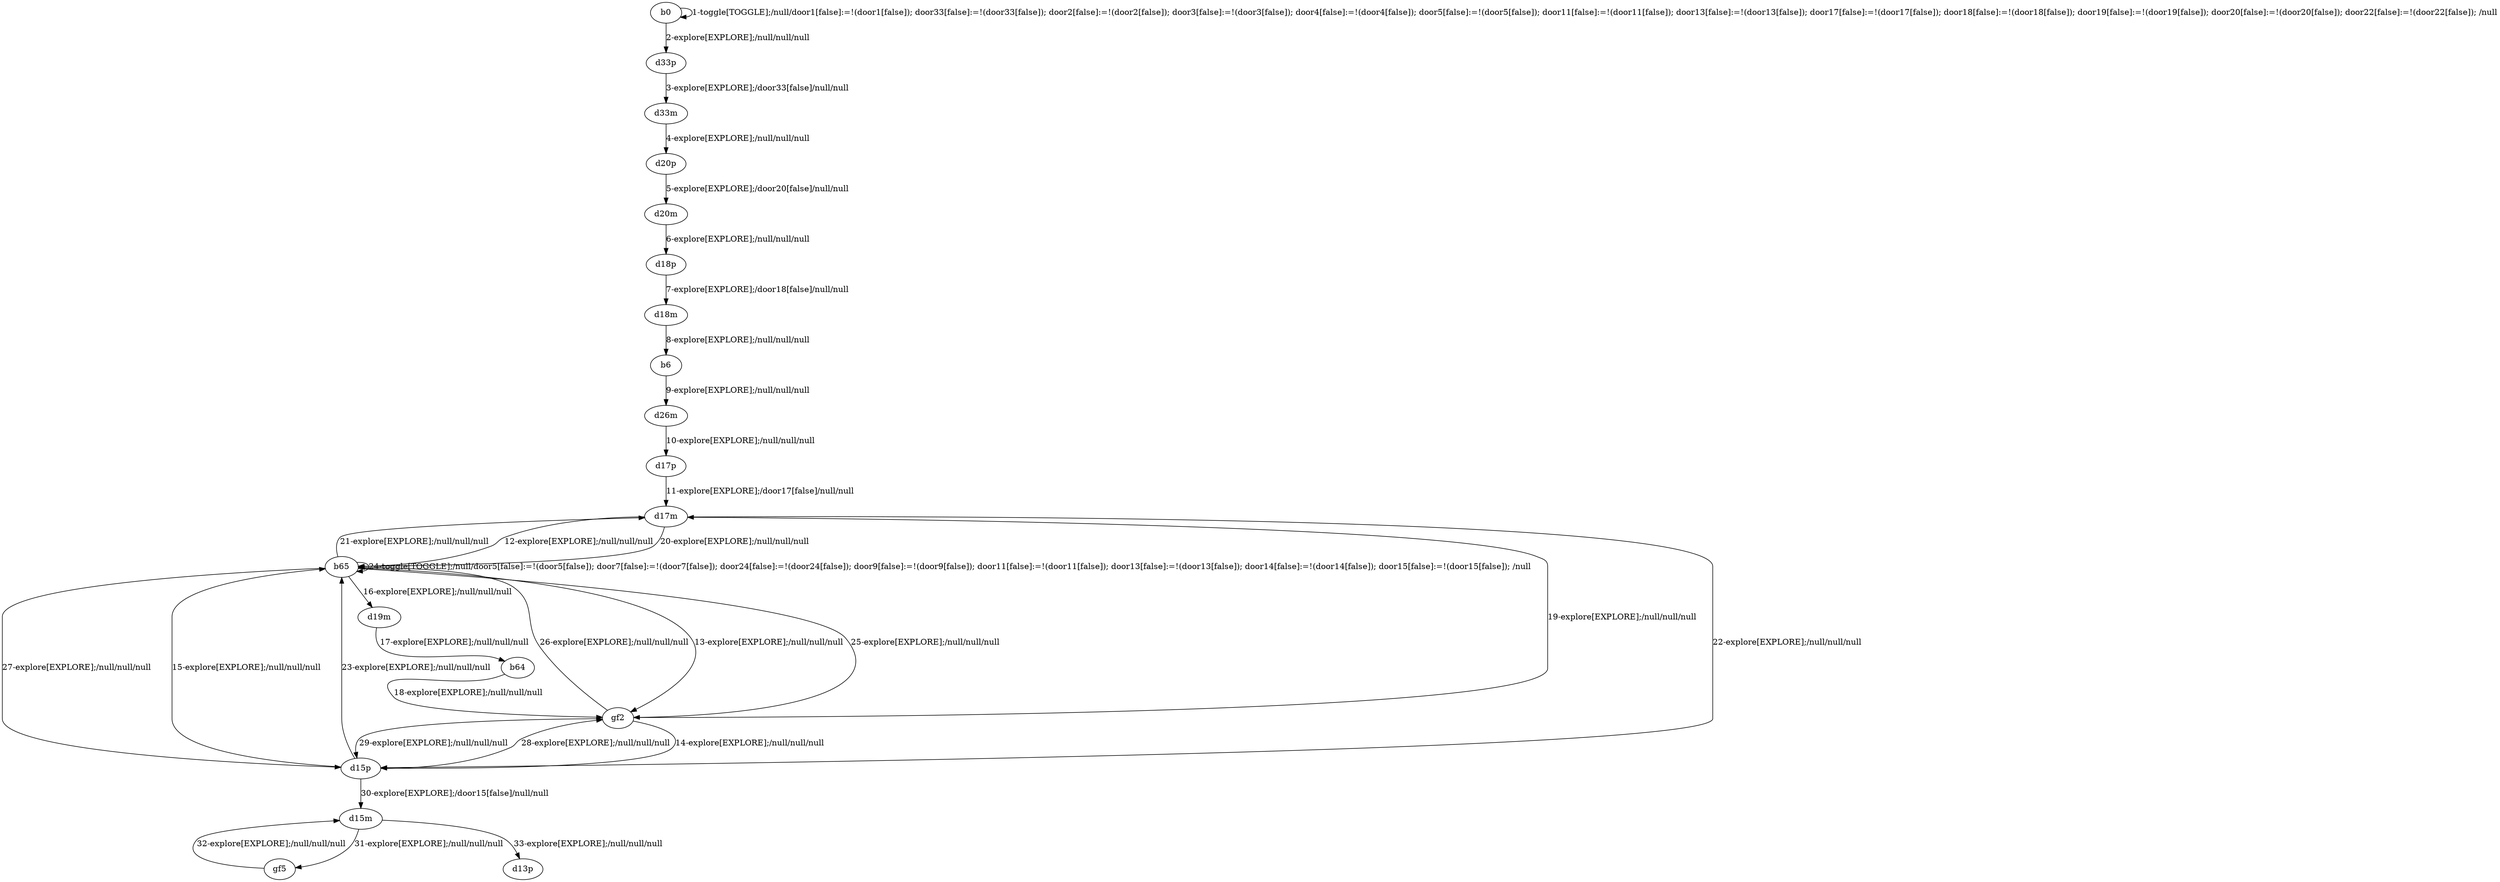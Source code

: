 # Total number of goals covered by this test: 2
# b65 --> d19m
# d19m --> b64

digraph g {
"b0" -> "b0" [label = "1-toggle[TOGGLE];/null/door1[false]:=!(door1[false]); door33[false]:=!(door33[false]); door2[false]:=!(door2[false]); door3[false]:=!(door3[false]); door4[false]:=!(door4[false]); door5[false]:=!(door5[false]); door11[false]:=!(door11[false]); door13[false]:=!(door13[false]); door17[false]:=!(door17[false]); door18[false]:=!(door18[false]); door19[false]:=!(door19[false]); door20[false]:=!(door20[false]); door22[false]:=!(door22[false]); /null"];
"b0" -> "d33p" [label = "2-explore[EXPLORE];/null/null/null"];
"d33p" -> "d33m" [label = "3-explore[EXPLORE];/door33[false]/null/null"];
"d33m" -> "d20p" [label = "4-explore[EXPLORE];/null/null/null"];
"d20p" -> "d20m" [label = "5-explore[EXPLORE];/door20[false]/null/null"];
"d20m" -> "d18p" [label = "6-explore[EXPLORE];/null/null/null"];
"d18p" -> "d18m" [label = "7-explore[EXPLORE];/door18[false]/null/null"];
"d18m" -> "b6" [label = "8-explore[EXPLORE];/null/null/null"];
"b6" -> "d26m" [label = "9-explore[EXPLORE];/null/null/null"];
"d26m" -> "d17p" [label = "10-explore[EXPLORE];/null/null/null"];
"d17p" -> "d17m" [label = "11-explore[EXPLORE];/door17[false]/null/null"];
"d17m" -> "b65" [label = "12-explore[EXPLORE];/null/null/null"];
"b65" -> "gf2" [label = "13-explore[EXPLORE];/null/null/null"];
"gf2" -> "d15p" [label = "14-explore[EXPLORE];/null/null/null"];
"d15p" -> "b65" [label = "15-explore[EXPLORE];/null/null/null"];
"b65" -> "d19m" [label = "16-explore[EXPLORE];/null/null/null"];
"d19m" -> "b64" [label = "17-explore[EXPLORE];/null/null/null"];
"b64" -> "gf2" [label = "18-explore[EXPLORE];/null/null/null"];
"gf2" -> "d17m" [label = "19-explore[EXPLORE];/null/null/null"];
"d17m" -> "b65" [label = "20-explore[EXPLORE];/null/null/null"];
"b65" -> "d17m" [label = "21-explore[EXPLORE];/null/null/null"];
"d17m" -> "d15p" [label = "22-explore[EXPLORE];/null/null/null"];
"d15p" -> "b65" [label = "23-explore[EXPLORE];/null/null/null"];
"b65" -> "b65" [label = "24-toggle[TOGGLE];/null/door5[false]:=!(door5[false]); door7[false]:=!(door7[false]); door24[false]:=!(door24[false]); door9[false]:=!(door9[false]); door11[false]:=!(door11[false]); door13[false]:=!(door13[false]); door14[false]:=!(door14[false]); door15[false]:=!(door15[false]); /null"];
"b65" -> "gf2" [label = "25-explore[EXPLORE];/null/null/null"];
"gf2" -> "b65" [label = "26-explore[EXPLORE];/null/null/null"];
"b65" -> "d15p" [label = "27-explore[EXPLORE];/null/null/null"];
"d15p" -> "gf2" [label = "28-explore[EXPLORE];/null/null/null"];
"gf2" -> "d15p" [label = "29-explore[EXPLORE];/null/null/null"];
"d15p" -> "d15m" [label = "30-explore[EXPLORE];/door15[false]/null/null"];
"d15m" -> "gf5" [label = "31-explore[EXPLORE];/null/null/null"];
"gf5" -> "d15m" [label = "32-explore[EXPLORE];/null/null/null"];
"d15m" -> "d13p" [label = "33-explore[EXPLORE];/null/null/null"];
}